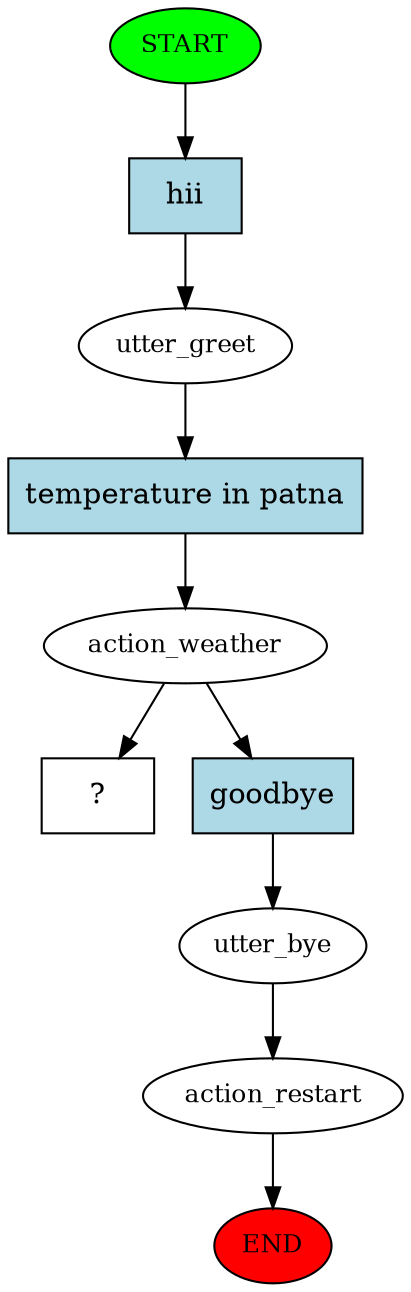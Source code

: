 digraph  {
0 [class="start active", fillcolor=green, fontsize=12, label=START, style=filled];
"-1" [class=end, fillcolor=red, fontsize=12, label=END, style=filled];
1 [class=active, fontsize=12, label=utter_greet];
2 [class=active, fontsize=12, label=action_weather];
3 [class="", fontsize=12, label=utter_bye];
4 [class="", fontsize=12, label=action_restart];
7 [class="intent dashed active", label="  ?  ", shape=rect];
8 [class="intent active", fillcolor=lightblue, label=hii, shape=rect, style=filled];
9 [class="intent active", fillcolor=lightblue, label="temperature in patna", shape=rect, style=filled];
10 [class=intent, fillcolor=lightblue, label=goodbye, shape=rect, style=filled];
0 -> 8  [class=active, key=0];
1 -> 9  [class=active, key=0];
2 -> 7  [class=active, key=NONE, label=""];
2 -> 10  [class="", key=0];
3 -> 4  [class="", key=NONE, label=""];
4 -> "-1"  [class="", key=NONE, label=""];
8 -> 1  [class=active, key=0];
9 -> 2  [class=active, key=0];
10 -> 3  [class="", key=0];
}
